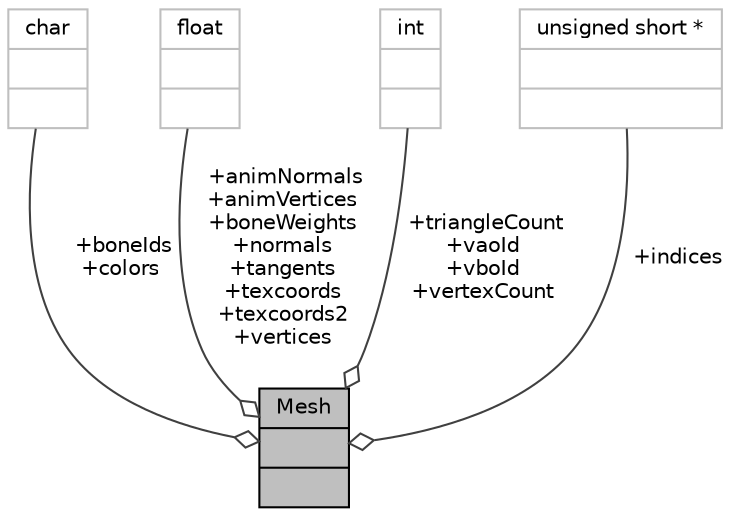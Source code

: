 digraph "Mesh"
{
 // LATEX_PDF_SIZE
  edge [fontname="Helvetica",fontsize="10",labelfontname="Helvetica",labelfontsize="10"];
  node [fontname="Helvetica",fontsize="10",shape=record];
  Node1 [label="{Mesh\n||}",height=0.2,width=0.4,color="black", fillcolor="grey75", style="filled", fontcolor="black",tooltip=" "];
  Node2 -> Node1 [color="grey25",fontsize="10",style="solid",label=" +boneIds\n+colors" ,arrowhead="odiamond",fontname="Helvetica"];
  Node2 [label="{char\n||}",height=0.2,width=0.4,color="grey75", fillcolor="white", style="filled",tooltip=" "];
  Node3 -> Node1 [color="grey25",fontsize="10",style="solid",label=" +animNormals\n+animVertices\n+boneWeights\n+normals\n+tangents\n+texcoords\n+texcoords2\n+vertices" ,arrowhead="odiamond",fontname="Helvetica"];
  Node3 [label="{float\n||}",height=0.2,width=0.4,color="grey75", fillcolor="white", style="filled",tooltip=" "];
  Node4 -> Node1 [color="grey25",fontsize="10",style="solid",label=" +triangleCount\n+vaoId\n+vboId\n+vertexCount" ,arrowhead="odiamond",fontname="Helvetica"];
  Node4 [label="{int\n||}",height=0.2,width=0.4,color="grey75", fillcolor="white", style="filled",tooltip=" "];
  Node5 -> Node1 [color="grey25",fontsize="10",style="solid",label=" +indices" ,arrowhead="odiamond",fontname="Helvetica"];
  Node5 [label="{unsigned short *\n||}",height=0.2,width=0.4,color="grey75", fillcolor="white", style="filled",tooltip=" "];
}
